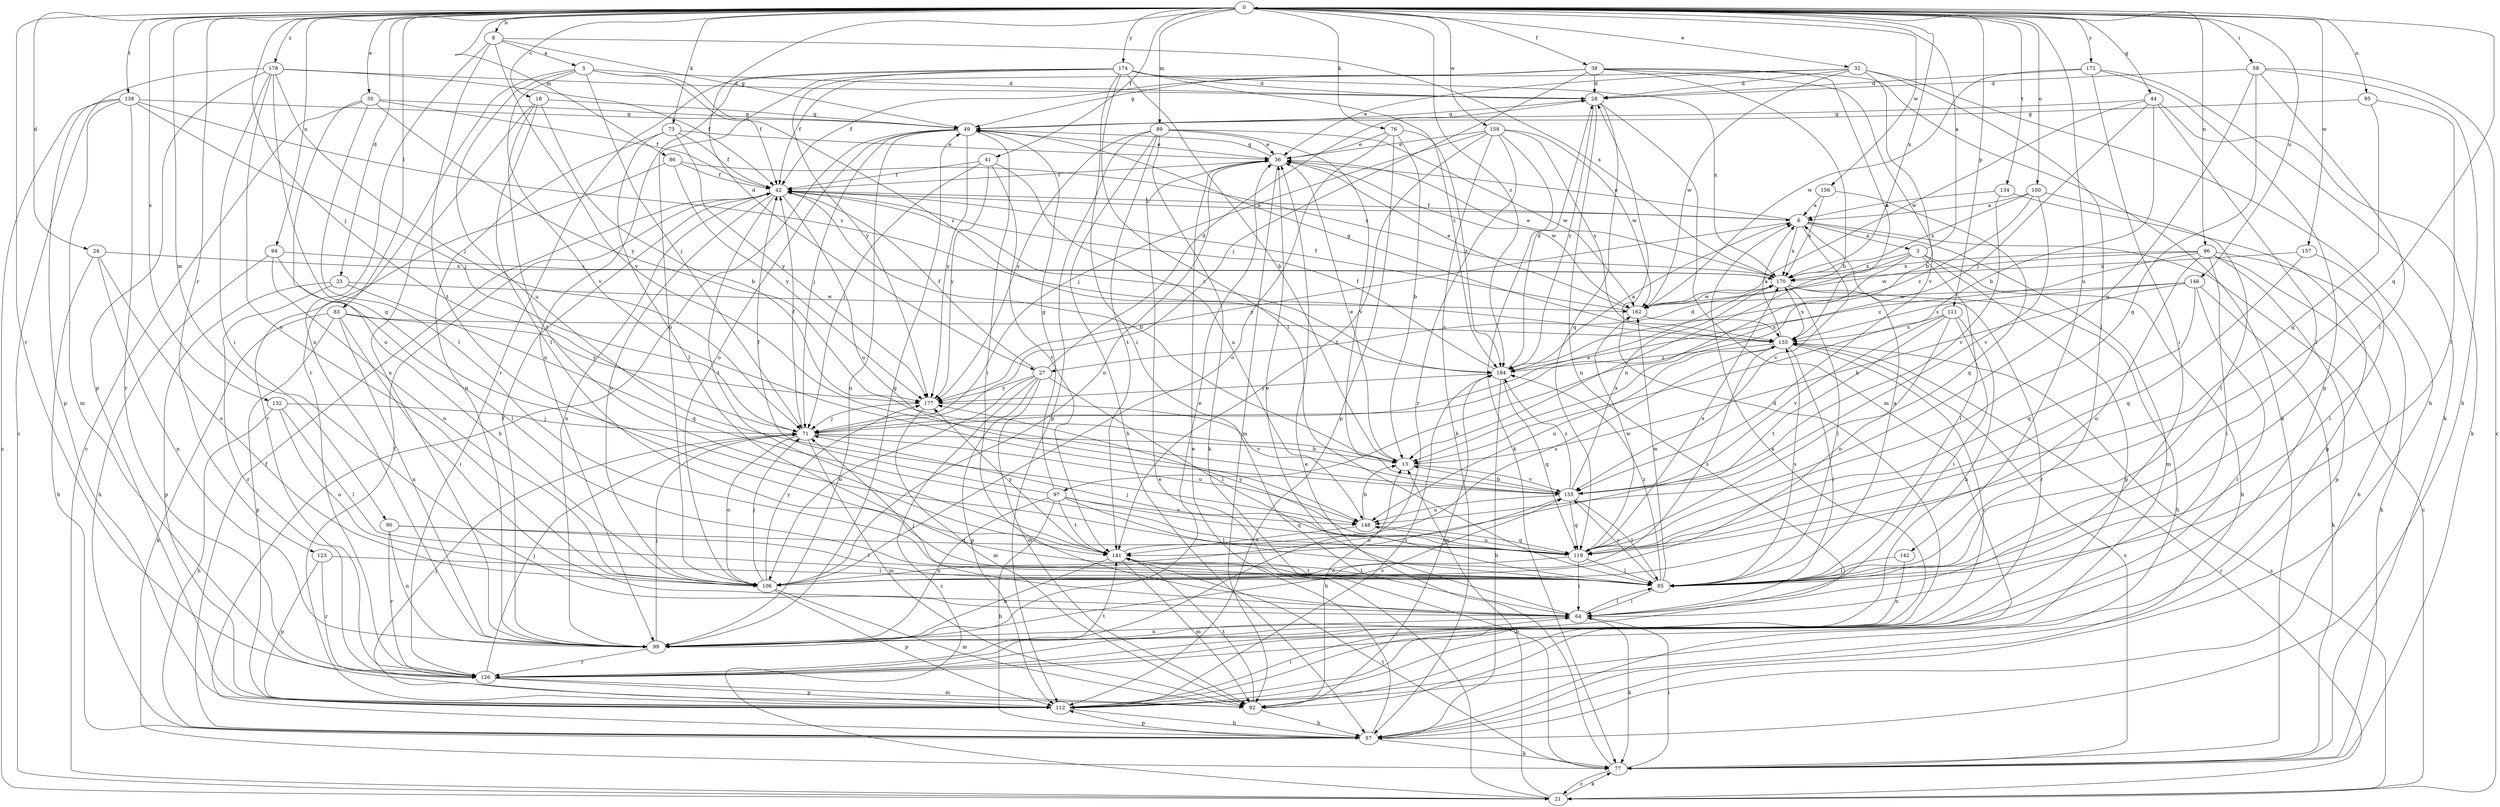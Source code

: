 strict digraph  {
0;
3;
5;
6;
8;
13;
18;
21;
23;
24;
27;
28;
30;
32;
36;
38;
41;
42;
44;
49;
57;
58;
64;
71;
73;
76;
77;
83;
85;
86;
89;
90;
92;
94;
95;
96;
97;
99;
100;
106;
111;
112;
119;
123;
126;
132;
133;
134;
138;
141;
142;
146;
148;
155;
156;
157;
159;
162;
170;
172;
174;
177;
178;
184;
0 -> 8  [label=b];
0 -> 18  [label=c];
0 -> 23  [label=d];
0 -> 24  [label=d];
0 -> 27  [label=d];
0 -> 30  [label=e];
0 -> 32  [label=e];
0 -> 38  [label=f];
0 -> 41  [label=f];
0 -> 44  [label=g];
0 -> 58  [label=i];
0 -> 71  [label=j];
0 -> 73  [label=k];
0 -> 76  [label=k];
0 -> 83  [label=l];
0 -> 86  [label=m];
0 -> 89  [label=m];
0 -> 90  [label=m];
0 -> 94  [label=n];
0 -> 95  [label=n];
0 -> 96  [label=n];
0 -> 100  [label=o];
0 -> 111  [label=p];
0 -> 119  [label=q];
0 -> 123  [label=r];
0 -> 126  [label=r];
0 -> 132  [label=s];
0 -> 134  [label=t];
0 -> 138  [label=t];
0 -> 142  [label=u];
0 -> 146  [label=u];
0 -> 156  [label=w];
0 -> 157  [label=w];
0 -> 159  [label=w];
0 -> 170  [label=x];
0 -> 172  [label=y];
0 -> 174  [label=y];
0 -> 178  [label=z];
0 -> 184  [label=z];
3 -> 0  [label=a];
3 -> 27  [label=d];
3 -> 57  [label=h];
3 -> 85  [label=l];
3 -> 97  [label=n];
3 -> 112  [label=p];
3 -> 170  [label=x];
5 -> 28  [label=d];
5 -> 42  [label=f];
5 -> 71  [label=j];
5 -> 126  [label=r];
5 -> 148  [label=u];
5 -> 155  [label=v];
5 -> 184  [label=z];
6 -> 3  [label=a];
6 -> 21  [label=c];
6 -> 36  [label=e];
6 -> 42  [label=f];
6 -> 92  [label=m];
6 -> 155  [label=v];
6 -> 170  [label=x];
6 -> 177  [label=y];
8 -> 5  [label=a];
8 -> 49  [label=g];
8 -> 99  [label=n];
8 -> 141  [label=t];
8 -> 155  [label=v];
8 -> 170  [label=x];
13 -> 36  [label=e];
13 -> 155  [label=v];
18 -> 13  [label=b];
18 -> 49  [label=g];
18 -> 85  [label=l];
18 -> 99  [label=n];
18 -> 141  [label=t];
21 -> 13  [label=b];
21 -> 36  [label=e];
21 -> 77  [label=k];
21 -> 133  [label=s];
23 -> 112  [label=p];
23 -> 119  [label=q];
23 -> 126  [label=r];
23 -> 162  [label=w];
24 -> 57  [label=h];
24 -> 99  [label=n];
24 -> 106  [label=o];
24 -> 170  [label=x];
27 -> 21  [label=c];
27 -> 28  [label=d];
27 -> 42  [label=f];
27 -> 85  [label=l];
27 -> 92  [label=m];
27 -> 106  [label=o];
27 -> 112  [label=p];
27 -> 177  [label=y];
28 -> 49  [label=g];
28 -> 92  [label=m];
28 -> 99  [label=n];
28 -> 119  [label=q];
28 -> 184  [label=z];
30 -> 21  [label=c];
30 -> 42  [label=f];
30 -> 49  [label=g];
30 -> 85  [label=l];
30 -> 106  [label=o];
30 -> 177  [label=y];
32 -> 13  [label=b];
32 -> 28  [label=d];
32 -> 36  [label=e];
32 -> 42  [label=f];
32 -> 57  [label=h];
32 -> 85  [label=l];
32 -> 162  [label=w];
36 -> 42  [label=f];
36 -> 49  [label=g];
36 -> 92  [label=m];
36 -> 106  [label=o];
36 -> 162  [label=w];
38 -> 13  [label=b];
38 -> 28  [label=d];
38 -> 42  [label=f];
38 -> 49  [label=g];
38 -> 71  [label=j];
38 -> 77  [label=k];
38 -> 133  [label=s];
38 -> 155  [label=v];
41 -> 42  [label=f];
41 -> 71  [label=j];
41 -> 141  [label=t];
41 -> 148  [label=u];
41 -> 177  [label=y];
42 -> 6  [label=a];
42 -> 13  [label=b];
42 -> 99  [label=n];
42 -> 106  [label=o];
42 -> 141  [label=t];
42 -> 148  [label=u];
42 -> 184  [label=z];
44 -> 13  [label=b];
44 -> 49  [label=g];
44 -> 71  [label=j];
44 -> 77  [label=k];
44 -> 85  [label=l];
44 -> 162  [label=w];
49 -> 36  [label=e];
49 -> 57  [label=h];
49 -> 64  [label=i];
49 -> 71  [label=j];
49 -> 99  [label=n];
49 -> 106  [label=o];
49 -> 177  [label=y];
57 -> 36  [label=e];
57 -> 42  [label=f];
57 -> 77  [label=k];
57 -> 112  [label=p];
58 -> 21  [label=c];
58 -> 28  [label=d];
58 -> 57  [label=h];
58 -> 85  [label=l];
58 -> 119  [label=q];
58 -> 148  [label=u];
64 -> 36  [label=e];
64 -> 71  [label=j];
64 -> 77  [label=k];
64 -> 85  [label=l];
64 -> 99  [label=n];
71 -> 13  [label=b];
71 -> 42  [label=f];
71 -> 92  [label=m];
71 -> 106  [label=o];
71 -> 148  [label=u];
71 -> 170  [label=x];
73 -> 36  [label=e];
73 -> 42  [label=f];
73 -> 85  [label=l];
73 -> 99  [label=n];
73 -> 177  [label=y];
76 -> 13  [label=b];
76 -> 36  [label=e];
76 -> 106  [label=o];
76 -> 112  [label=p];
76 -> 184  [label=z];
77 -> 21  [label=c];
77 -> 36  [label=e];
77 -> 64  [label=i];
77 -> 133  [label=s];
77 -> 141  [label=t];
83 -> 64  [label=i];
83 -> 77  [label=k];
83 -> 99  [label=n];
83 -> 112  [label=p];
83 -> 133  [label=s];
83 -> 177  [label=y];
85 -> 6  [label=a];
85 -> 64  [label=i];
85 -> 133  [label=s];
85 -> 141  [label=t];
85 -> 155  [label=v];
85 -> 162  [label=w];
85 -> 184  [label=z];
86 -> 42  [label=f];
86 -> 126  [label=r];
86 -> 170  [label=x];
86 -> 177  [label=y];
89 -> 36  [label=e];
89 -> 57  [label=h];
89 -> 77  [label=k];
89 -> 112  [label=p];
89 -> 141  [label=t];
89 -> 155  [label=v];
89 -> 162  [label=w];
89 -> 177  [label=y];
90 -> 85  [label=l];
90 -> 99  [label=n];
90 -> 119  [label=q];
90 -> 126  [label=r];
92 -> 13  [label=b];
92 -> 57  [label=h];
92 -> 141  [label=t];
94 -> 57  [label=h];
94 -> 85  [label=l];
94 -> 106  [label=o];
94 -> 170  [label=x];
95 -> 49  [label=g];
95 -> 85  [label=l];
95 -> 119  [label=q];
96 -> 57  [label=h];
96 -> 64  [label=i];
96 -> 77  [label=k];
96 -> 106  [label=o];
96 -> 112  [label=p];
96 -> 162  [label=w];
96 -> 170  [label=x];
96 -> 184  [label=z];
97 -> 42  [label=f];
97 -> 49  [label=g];
97 -> 57  [label=h];
97 -> 85  [label=l];
97 -> 99  [label=n];
97 -> 119  [label=q];
97 -> 141  [label=t];
97 -> 148  [label=u];
99 -> 36  [label=e];
99 -> 42  [label=f];
99 -> 49  [label=g];
99 -> 71  [label=j];
99 -> 126  [label=r];
99 -> 155  [label=v];
100 -> 6  [label=a];
100 -> 85  [label=l];
100 -> 155  [label=v];
100 -> 170  [label=x];
100 -> 184  [label=z];
106 -> 71  [label=j];
106 -> 92  [label=m];
106 -> 112  [label=p];
106 -> 133  [label=s];
106 -> 177  [label=y];
111 -> 64  [label=i];
111 -> 99  [label=n];
111 -> 106  [label=o];
111 -> 133  [label=s];
111 -> 141  [label=t];
111 -> 155  [label=v];
112 -> 28  [label=d];
112 -> 42  [label=f];
112 -> 57  [label=h];
112 -> 64  [label=i];
112 -> 71  [label=j];
112 -> 184  [label=z];
119 -> 64  [label=i];
119 -> 71  [label=j];
119 -> 85  [label=l];
119 -> 106  [label=o];
119 -> 148  [label=u];
119 -> 162  [label=w];
119 -> 170  [label=x];
119 -> 177  [label=y];
123 -> 85  [label=l];
123 -> 112  [label=p];
123 -> 126  [label=r];
126 -> 6  [label=a];
126 -> 71  [label=j];
126 -> 92  [label=m];
126 -> 112  [label=p];
126 -> 141  [label=t];
132 -> 57  [label=h];
132 -> 71  [label=j];
132 -> 85  [label=l];
132 -> 106  [label=o];
133 -> 6  [label=a];
133 -> 21  [label=c];
133 -> 49  [label=g];
133 -> 64  [label=i];
133 -> 126  [label=r];
133 -> 148  [label=u];
133 -> 170  [label=x];
133 -> 184  [label=z];
134 -> 6  [label=a];
134 -> 112  [label=p];
134 -> 155  [label=v];
138 -> 21  [label=c];
138 -> 49  [label=g];
138 -> 71  [label=j];
138 -> 92  [label=m];
138 -> 112  [label=p];
138 -> 126  [label=r];
138 -> 133  [label=s];
141 -> 85  [label=l];
141 -> 92  [label=m];
141 -> 99  [label=n];
141 -> 133  [label=s];
141 -> 177  [label=y];
142 -> 85  [label=l];
142 -> 99  [label=n];
146 -> 13  [label=b];
146 -> 77  [label=k];
146 -> 119  [label=q];
146 -> 126  [label=r];
146 -> 133  [label=s];
146 -> 162  [label=w];
148 -> 13  [label=b];
148 -> 119  [label=q];
148 -> 141  [label=t];
155 -> 13  [label=b];
155 -> 85  [label=l];
155 -> 106  [label=o];
155 -> 119  [label=q];
155 -> 148  [label=u];
155 -> 170  [label=x];
155 -> 184  [label=z];
156 -> 6  [label=a];
156 -> 119  [label=q];
156 -> 170  [label=x];
157 -> 85  [label=l];
157 -> 119  [label=q];
157 -> 170  [label=x];
159 -> 36  [label=e];
159 -> 57  [label=h];
159 -> 71  [label=j];
159 -> 77  [label=k];
159 -> 126  [label=r];
159 -> 133  [label=s];
159 -> 141  [label=t];
159 -> 162  [label=w];
162 -> 36  [label=e];
162 -> 42  [label=f];
162 -> 133  [label=s];
170 -> 36  [label=e];
170 -> 57  [label=h];
170 -> 85  [label=l];
170 -> 126  [label=r];
170 -> 162  [label=w];
172 -> 28  [label=d];
172 -> 64  [label=i];
172 -> 77  [label=k];
172 -> 112  [label=p];
172 -> 162  [label=w];
174 -> 13  [label=b];
174 -> 28  [label=d];
174 -> 64  [label=i];
174 -> 85  [label=l];
174 -> 99  [label=n];
174 -> 106  [label=o];
174 -> 126  [label=r];
174 -> 170  [label=x];
174 -> 177  [label=y];
174 -> 184  [label=z];
177 -> 71  [label=j];
177 -> 92  [label=m];
177 -> 155  [label=v];
178 -> 21  [label=c];
178 -> 28  [label=d];
178 -> 42  [label=f];
178 -> 64  [label=i];
178 -> 71  [label=j];
178 -> 106  [label=o];
178 -> 112  [label=p];
178 -> 119  [label=q];
184 -> 6  [label=a];
184 -> 28  [label=d];
184 -> 42  [label=f];
184 -> 57  [label=h];
184 -> 92  [label=m];
184 -> 119  [label=q];
184 -> 177  [label=y];
}
